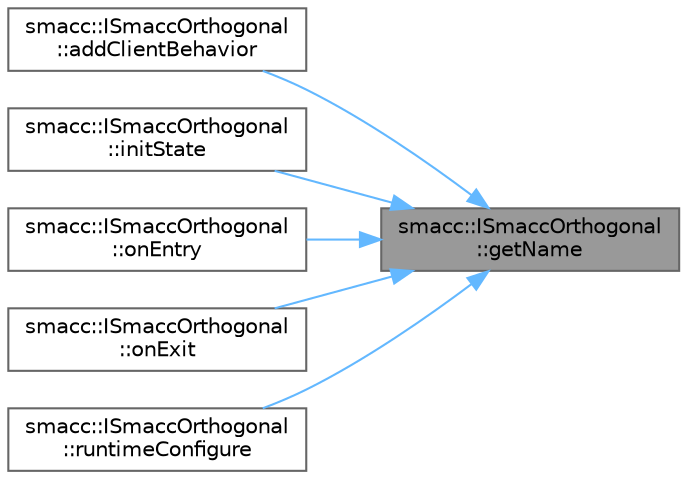 digraph "smacc::ISmaccOrthogonal::getName"
{
 // LATEX_PDF_SIZE
  bgcolor="transparent";
  edge [fontname=Helvetica,fontsize=10,labelfontname=Helvetica,labelfontsize=10];
  node [fontname=Helvetica,fontsize=10,shape=box,height=0.2,width=0.4];
  rankdir="RL";
  Node1 [label="smacc::ISmaccOrthogonal\l::getName",height=0.2,width=0.4,color="gray40", fillcolor="grey60", style="filled", fontcolor="black",tooltip=" "];
  Node1 -> Node2 [dir="back",color="steelblue1",style="solid"];
  Node2 [label="smacc::ISmaccOrthogonal\l::addClientBehavior",height=0.2,width=0.4,color="grey40", fillcolor="white", style="filled",URL="$classsmacc_1_1ISmaccOrthogonal.html#abd9c9e88ff8d5c87a496c4ffa427c423",tooltip=" "];
  Node1 -> Node3 [dir="back",color="steelblue1",style="solid"];
  Node3 [label="smacc::ISmaccOrthogonal\l::initState",height=0.2,width=0.4,color="grey40", fillcolor="white", style="filled",URL="$classsmacc_1_1ISmaccOrthogonal.html#a881dd08ce4c8accb76788e07f5d0fa82",tooltip=" "];
  Node1 -> Node4 [dir="back",color="steelblue1",style="solid"];
  Node4 [label="smacc::ISmaccOrthogonal\l::onEntry",height=0.2,width=0.4,color="grey40", fillcolor="white", style="filled",URL="$classsmacc_1_1ISmaccOrthogonal.html#a35f4d2955445dc1a4b2dafbca2f0bd16",tooltip=" "];
  Node1 -> Node5 [dir="back",color="steelblue1",style="solid"];
  Node5 [label="smacc::ISmaccOrthogonal\l::onExit",height=0.2,width=0.4,color="grey40", fillcolor="white", style="filled",URL="$classsmacc_1_1ISmaccOrthogonal.html#af7c30055b3cef6f65a83ae412ab34143",tooltip=" "];
  Node1 -> Node6 [dir="back",color="steelblue1",style="solid"];
  Node6 [label="smacc::ISmaccOrthogonal\l::runtimeConfigure",height=0.2,width=0.4,color="grey40", fillcolor="white", style="filled",URL="$classsmacc_1_1ISmaccOrthogonal.html#a47ae4af0f05ea31cc98b4e1d792d1126",tooltip=" "];
}
